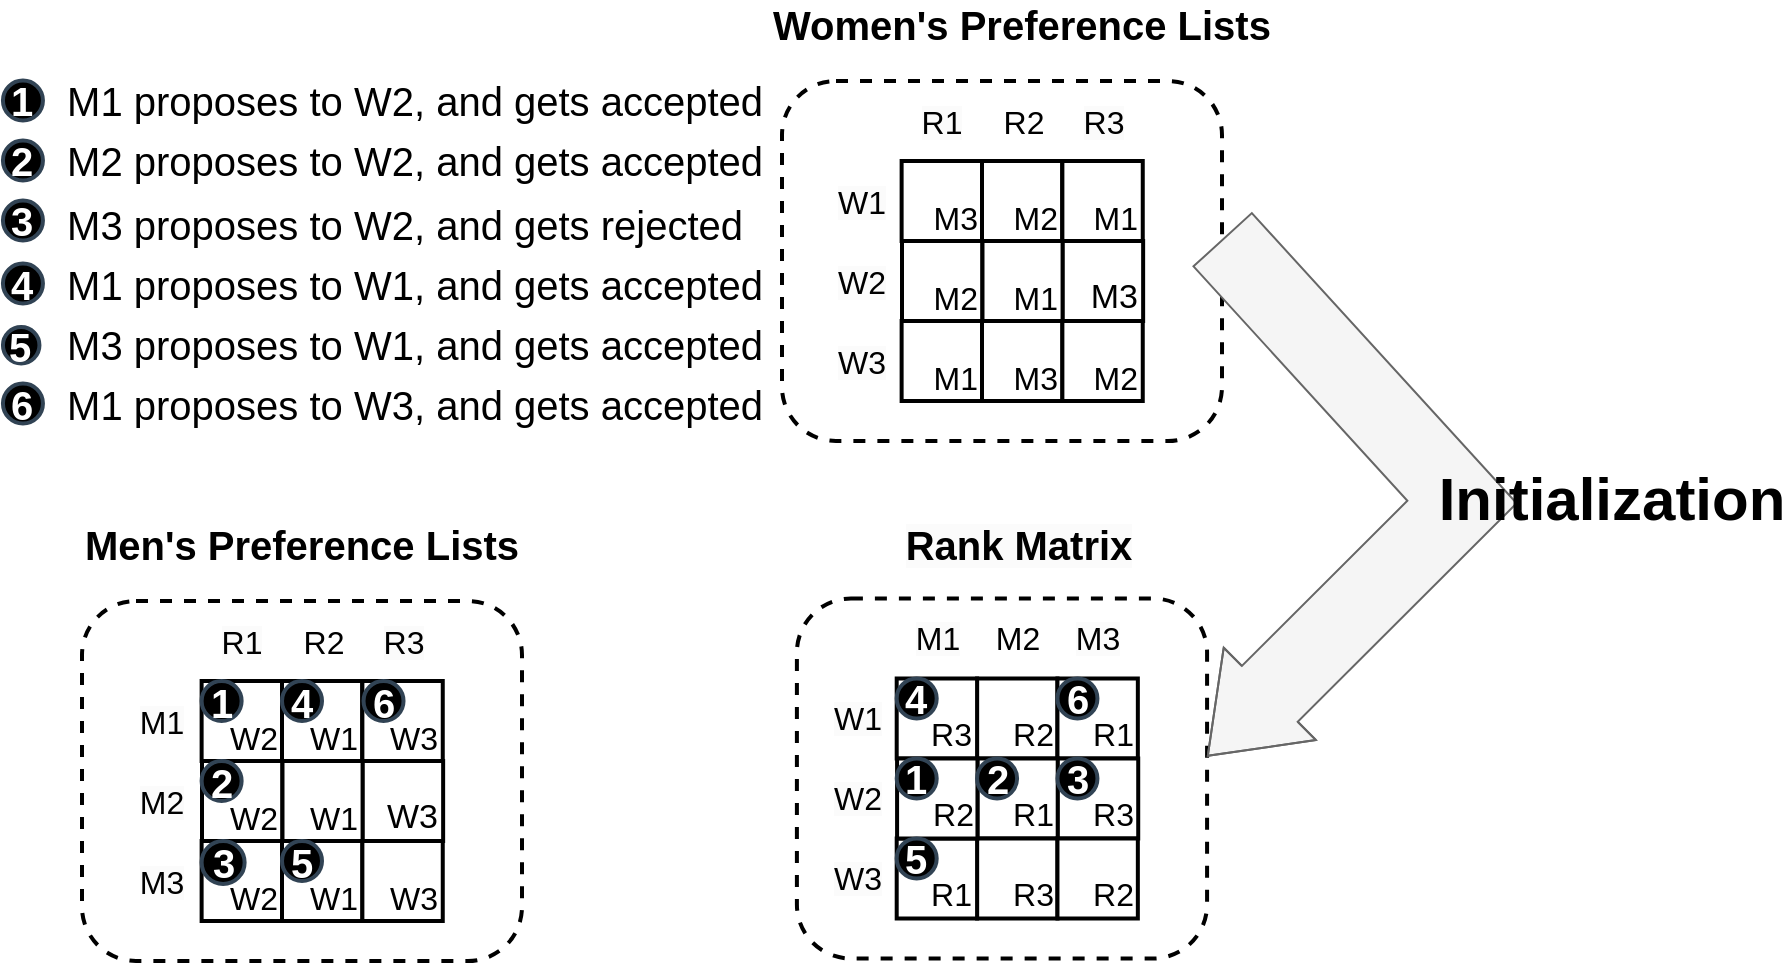 <mxfile version="24.7.2" type="github">
  <diagram name="Page-1" id="hLBeSpaL_WLC4d95S9IL">
    <mxGraphModel dx="1641" dy="1163" grid="1" gridSize="10" guides="1" tooltips="1" connect="1" arrows="1" fold="1" page="1" pageScale="1" pageWidth="850" pageHeight="1100" math="0" shadow="0">
      <root>
        <mxCell id="0" />
        <mxCell id="1" parent="0" />
        <mxCell id="XWL8p9wdiY37lmxaxb0n-114" value="" style="rounded=1;whiteSpace=wrap;html=1;strokeWidth=2;dashed=1;" parent="1" vertex="1">
          <mxGeometry x="300" y="438.5" width="220" height="180" as="geometry" />
        </mxCell>
        <mxCell id="XWL8p9wdiY37lmxaxb0n-115" value="" style="rounded=1;whiteSpace=wrap;html=1;strokeWidth=2;dashed=1;" parent="1" vertex="1">
          <mxGeometry x="657.45" y="437.25" width="205.09" height="180" as="geometry" />
        </mxCell>
        <mxCell id="XWL8p9wdiY37lmxaxb0n-38" value="1" style="ellipse;whiteSpace=wrap;html=1;aspect=fixed;strokeColor=#314354;align=center;verticalAlign=middle;fontFamily=Helvetica;fontSize=20;fillColor=#000000;fontColor=#ffffff;fontStyle=1;strokeWidth=2;" parent="1" vertex="1">
          <mxGeometry x="260.47" y="178.25" width="20" height="20" as="geometry" />
        </mxCell>
        <mxCell id="XWL8p9wdiY37lmxaxb0n-39" value="2" style="ellipse;whiteSpace=wrap;html=1;aspect=fixed;strokeColor=#314354;align=center;verticalAlign=middle;fontFamily=Helvetica;fontSize=20;fillColor=#000000;fontColor=#ffffff;fontStyle=1;strokeWidth=2;" parent="1" vertex="1">
          <mxGeometry x="260.47" y="208.25" width="20" height="20" as="geometry" />
        </mxCell>
        <mxCell id="XWL8p9wdiY37lmxaxb0n-40" value="3" style="ellipse;whiteSpace=wrap;html=1;aspect=fixed;strokeColor=#314354;align=center;verticalAlign=middle;fontFamily=Helvetica;fontSize=20;fillColor=#000000;fontColor=#ffffff;fontStyle=1;strokeWidth=2;" parent="1" vertex="1">
          <mxGeometry x="260.47" y="238.25" width="20" height="20" as="geometry" />
        </mxCell>
        <mxCell id="XWL8p9wdiY37lmxaxb0n-41" value="4" style="ellipse;whiteSpace=wrap;html=1;aspect=fixed;strokeColor=#314354;align=center;verticalAlign=middle;fontFamily=Helvetica;fontSize=20;fillColor=#000000;fontColor=#ffffff;fontStyle=1;strokeWidth=2;" parent="1" vertex="1">
          <mxGeometry x="260.47" y="269.75" width="20" height="20" as="geometry" />
        </mxCell>
        <mxCell id="XWL8p9wdiY37lmxaxb0n-42" value="5" style="ellipse;whiteSpace=wrap;html=1;aspect=fixed;strokeColor=#314354;align=center;verticalAlign=middle;fontFamily=Helvetica;fontSize=20;fillColor=#000000;fontColor=#ffffff;fontStyle=1;strokeWidth=2;" parent="1" vertex="1">
          <mxGeometry x="260.47" y="301.5" width="18.25" height="18.25" as="geometry" />
        </mxCell>
        <mxCell id="XWL8p9wdiY37lmxaxb0n-43" value="6" style="ellipse;whiteSpace=wrap;html=1;aspect=fixed;strokeColor=#314354;align=center;verticalAlign=middle;fontFamily=Helvetica;fontSize=20;fillColor=#000000;fontColor=#ffffff;fontStyle=1;strokeWidth=2;" parent="1" vertex="1">
          <mxGeometry x="260.47" y="329.75" width="20" height="20" as="geometry" />
        </mxCell>
        <mxCell id="XWL8p9wdiY37lmxaxb0n-44" value="&lt;h1 style=&quot;font-size: 20px;&quot;&gt;&lt;span style=&quot;font-size: 20px; font-weight: 400;&quot;&gt;&amp;nbsp;M1 proposes to W2, and gets accepted&lt;/span&gt;&lt;/h1&gt;" style="text;strokeColor=none;align=left;fillColor=none;html=1;verticalAlign=middle;whiteSpace=wrap;rounded=0;fontFamily=Helvetica;fontSize=20;fontColor=default;" parent="1" vertex="1">
          <mxGeometry x="285.47" y="173.25" width="384.53" height="30" as="geometry" />
        </mxCell>
        <mxCell id="XWL8p9wdiY37lmxaxb0n-45" value="&lt;h1 style=&quot;font-size: 20px;&quot;&gt;&lt;span style=&quot;font-size: 20px; font-weight: 400;&quot;&gt;&amp;nbsp;M2 proposes to W2, and gets accepted&lt;/span&gt;&lt;/h1&gt;" style="text;strokeColor=none;align=left;fillColor=none;html=1;verticalAlign=middle;whiteSpace=wrap;rounded=0;fontFamily=Helvetica;fontSize=20;fontColor=default;" parent="1" vertex="1">
          <mxGeometry x="285.47" y="203.25" width="384.53" height="30" as="geometry" />
        </mxCell>
        <mxCell id="XWL8p9wdiY37lmxaxb0n-46" value="&lt;h1 style=&quot;font-size: 20px;&quot;&gt;&lt;span style=&quot;font-size: 20px; font-weight: 400;&quot;&gt;&amp;nbsp;M3 proposes to W2, and gets rejected&lt;/span&gt;&lt;/h1&gt;" style="text;strokeColor=none;align=left;fillColor=none;html=1;verticalAlign=middle;whiteSpace=wrap;rounded=0;fontFamily=Helvetica;fontSize=20;fontColor=default;" parent="1" vertex="1">
          <mxGeometry x="285.47" y="234.75" width="394.53" height="30" as="geometry" />
        </mxCell>
        <mxCell id="XWL8p9wdiY37lmxaxb0n-47" value="&lt;h1 style=&quot;font-size: 20px;&quot;&gt;&lt;span style=&quot;font-size: 20px; font-weight: 400;&quot;&gt;&amp;nbsp;M1 proposes to W1, and gets accepted&lt;/span&gt;&lt;/h1&gt;" style="text;strokeColor=none;align=left;fillColor=none;html=1;verticalAlign=middle;whiteSpace=wrap;rounded=0;fontFamily=Helvetica;fontSize=20;fontColor=default;" parent="1" vertex="1">
          <mxGeometry x="285.47" y="264.75" width="394.53" height="30" as="geometry" />
        </mxCell>
        <mxCell id="XWL8p9wdiY37lmxaxb0n-48" value="&lt;h1 style=&quot;font-size: 20px;&quot;&gt;&lt;span style=&quot;font-size: 20px; font-weight: 400;&quot;&gt;&amp;nbsp;M3 proposes to W1, and gets accepted&lt;/span&gt;&lt;/h1&gt;" style="text;strokeColor=none;align=left;fillColor=none;html=1;verticalAlign=middle;whiteSpace=wrap;rounded=0;fontFamily=Helvetica;fontSize=20;fontColor=default;" parent="1" vertex="1">
          <mxGeometry x="285.47" y="294.75" width="414.53" height="30" as="geometry" />
        </mxCell>
        <mxCell id="XWL8p9wdiY37lmxaxb0n-49" value="&lt;h1 style=&quot;font-size: 20px;&quot;&gt;&lt;span style=&quot;font-size: 20px; font-weight: 400;&quot;&gt;&amp;nbsp;M1 proposes to W3, and gets accepted&lt;/span&gt;&lt;/h1&gt;" style="text;strokeColor=none;align=left;fillColor=none;html=1;verticalAlign=middle;whiteSpace=wrap;rounded=0;fontFamily=Helvetica;fontSize=20;fontColor=default;" parent="1" vertex="1">
          <mxGeometry x="285.47" y="324.75" width="404.53" height="30" as="geometry" />
        </mxCell>
        <mxCell id="XWL8p9wdiY37lmxaxb0n-68" value="W1" style="rounded=0;whiteSpace=wrap;html=1;fontSize=16;align=right;verticalAlign=bottom;strokeWidth=2;" parent="1" vertex="1">
          <mxGeometry x="400.0" y="478.5" width="40.09" height="40" as="geometry" />
        </mxCell>
        <mxCell id="XWL8p9wdiY37lmxaxb0n-69" value="W3" style="rounded=0;whiteSpace=wrap;html=1;fontSize=16;align=right;verticalAlign=bottom;strokeWidth=2;" parent="1" vertex="1">
          <mxGeometry x="440.19" y="478.5" width="40.19" height="40" as="geometry" />
        </mxCell>
        <mxCell id="XWL8p9wdiY37lmxaxb0n-70" value="W1" style="rounded=0;whiteSpace=wrap;html=1;fontSize=16;align=right;verticalAlign=bottom;strokeWidth=2;" parent="1" vertex="1">
          <mxGeometry x="400.19" y="518.5" width="40.19" height="40" as="geometry" />
        </mxCell>
        <mxCell id="XWL8p9wdiY37lmxaxb0n-71" value="W3" style="rounded=0;whiteSpace=wrap;html=1;fontSize=17;align=right;verticalAlign=bottom;strokeWidth=2;" parent="1" vertex="1">
          <mxGeometry x="440.38" y="518.5" width="40.19" height="40" as="geometry" />
        </mxCell>
        <mxCell id="XWL8p9wdiY37lmxaxb0n-72" value="W1" style="rounded=0;whiteSpace=wrap;html=1;fontSize=16;align=right;verticalAlign=bottom;strokeWidth=2;" parent="1" vertex="1">
          <mxGeometry x="400" y="558.5" width="40.19" height="40" as="geometry" />
        </mxCell>
        <mxCell id="XWL8p9wdiY37lmxaxb0n-73" value="W3" style="rounded=0;whiteSpace=wrap;html=1;fontSize=16;align=right;verticalAlign=bottom;strokeWidth=2;" parent="1" vertex="1">
          <mxGeometry x="440.19" y="558.5" width="40.19" height="40" as="geometry" />
        </mxCell>
        <mxCell id="XWL8p9wdiY37lmxaxb0n-74" value="W2" style="rounded=0;whiteSpace=wrap;html=1;strokeWidth=2;fontSize=16;align=right;verticalAlign=bottom;" parent="1" vertex="1">
          <mxGeometry x="359.81" y="558.5" width="40.19" height="40" as="geometry" />
        </mxCell>
        <mxCell id="XWL8p9wdiY37lmxaxb0n-75" value="&lt;span style=&quot;font-size: 20px; text-wrap: nowrap;&quot;&gt;&lt;span style=&quot;font-size: 20px;&quot;&gt;Men&#39;s Preference Lists&lt;/span&gt;&lt;/span&gt;" style="text;whiteSpace=wrap;html=1;align=center;strokeColor=none;verticalAlign=middle;strokeWidth=0;fontSize=20;fontStyle=1" parent="1" vertex="1">
          <mxGeometry x="309.96" y="400" width="200.09" height="20" as="geometry" />
        </mxCell>
        <mxCell id="XWL8p9wdiY37lmxaxb0n-76" value="&lt;span style=&quot;color: rgb(0, 0, 0); font-family: Helvetica; font-size: 16px; font-style: normal; font-variant-ligatures: normal; font-variant-caps: normal; font-weight: 400; letter-spacing: normal; orphans: 2; text-indent: 0px; text-transform: none; widows: 2; word-spacing: 0px; -webkit-text-stroke-width: 0px; white-space: normal; background-color: rgb(251, 251, 251); text-decoration-thickness: initial; text-decoration-style: initial; text-decoration-color: initial; float: none; display: inline !important;&quot;&gt;M1&lt;/span&gt;" style="text;whiteSpace=wrap;html=1;align=center;verticalAlign=middle;fontSize=16;" parent="1" vertex="1">
          <mxGeometry x="320.0" y="478.5" width="40" height="40" as="geometry" />
        </mxCell>
        <mxCell id="XWL8p9wdiY37lmxaxb0n-77" value="&lt;span style=&quot;color: rgb(0, 0, 0); font-family: Helvetica; font-size: 16px; font-style: normal; font-variant-ligatures: normal; font-variant-caps: normal; font-weight: 400; letter-spacing: normal; orphans: 2; text-indent: 0px; text-transform: none; widows: 2; word-spacing: 0px; -webkit-text-stroke-width: 0px; white-space: normal; background-color: rgb(251, 251, 251); text-decoration-thickness: initial; text-decoration-style: initial; text-decoration-color: initial; float: none; display: inline !important;&quot;&gt;M2&lt;/span&gt;" style="text;whiteSpace=wrap;html=1;align=center;verticalAlign=middle;fontSize=16;" parent="1" vertex="1">
          <mxGeometry x="320.0" y="518.5" width="40" height="40" as="geometry" />
        </mxCell>
        <mxCell id="XWL8p9wdiY37lmxaxb0n-78" value="&lt;span style=&quot;color: rgb(0, 0, 0); font-family: Helvetica; font-size: 16px; font-style: normal; font-variant-ligatures: normal; font-variant-caps: normal; font-weight: 400; letter-spacing: normal; orphans: 2; text-indent: 0px; text-transform: none; widows: 2; word-spacing: 0px; -webkit-text-stroke-width: 0px; white-space: normal; background-color: rgb(251, 251, 251); text-decoration-thickness: initial; text-decoration-style: initial; text-decoration-color: initial; float: none; display: inline !important;&quot;&gt;M3&lt;/span&gt;" style="text;whiteSpace=wrap;html=1;align=center;verticalAlign=middle;fontSize=16;" parent="1" vertex="1">
          <mxGeometry x="320.0" y="558.5" width="40" height="40" as="geometry" />
        </mxCell>
        <mxCell id="XWL8p9wdiY37lmxaxb0n-79" value="&lt;span style=&quot;color: rgb(0, 0, 0); font-family: Helvetica; font-size: 16px; font-style: normal; font-variant-ligatures: normal; font-variant-caps: normal; font-weight: 400; letter-spacing: normal; orphans: 2; text-indent: 0px; text-transform: none; widows: 2; word-spacing: 0px; -webkit-text-stroke-width: 0px; white-space: normal; background-color: rgb(251, 251, 251); text-decoration-thickness: initial; text-decoration-style: initial; text-decoration-color: initial; float: none; display: inline !important;&quot;&gt;R1&lt;/span&gt;" style="text;whiteSpace=wrap;html=1;align=center;verticalAlign=middle;fontSize=16;" parent="1" vertex="1">
          <mxGeometry x="360.19" y="438.5" width="40" height="40" as="geometry" />
        </mxCell>
        <mxCell id="XWL8p9wdiY37lmxaxb0n-80" value="R2" style="text;whiteSpace=wrap;html=1;align=center;verticalAlign=middle;fontSize=16;" parent="1" vertex="1">
          <mxGeometry x="400.76" y="438.5" width="40" height="40" as="geometry" />
        </mxCell>
        <mxCell id="XWL8p9wdiY37lmxaxb0n-81" value="&lt;span style=&quot;color: rgb(0, 0, 0); font-family: Helvetica; font-size: 16px; font-style: normal; font-variant-ligatures: normal; font-variant-caps: normal; font-weight: 400; letter-spacing: normal; orphans: 2; text-indent: 0px; text-transform: none; widows: 2; word-spacing: 0px; -webkit-text-stroke-width: 0px; white-space: normal; background-color: rgb(251, 251, 251); text-decoration-thickness: initial; text-decoration-style: initial; text-decoration-color: initial; float: none; display: inline !important;&quot;&gt;R3&lt;/span&gt;" style="text;whiteSpace=wrap;html=1;align=center;verticalAlign=middle;fontSize=16;" parent="1" vertex="1">
          <mxGeometry x="440.57" y="438.5" width="40" height="40" as="geometry" />
        </mxCell>
        <mxCell id="XWL8p9wdiY37lmxaxb0n-82" value="W2" style="rounded=0;whiteSpace=wrap;html=1;strokeWidth=2;fontSize=16;align=right;verticalAlign=bottom;" parent="1" vertex="1">
          <mxGeometry x="360.0" y="518.5" width="40.09" height="40" as="geometry" />
        </mxCell>
        <mxCell id="XWL8p9wdiY37lmxaxb0n-83" value="&lt;span style=&quot;font-size: 16px;&quot;&gt;W2&lt;/span&gt;" style="rounded=0;whiteSpace=wrap;html=1;strokeWidth=2;fontSize=16;strokeColor=default;align=right;verticalAlign=bottom;fontFamily=Helvetica;fontColor=default;fillColor=default;fontStyle=0" parent="1" vertex="1">
          <mxGeometry x="359.81" y="478.5" width="40.19" height="40" as="geometry" />
        </mxCell>
        <mxCell id="XWL8p9wdiY37lmxaxb0n-85" value="R2" style="rounded=0;whiteSpace=wrap;html=1;fontSize=16;align=right;verticalAlign=bottom;strokeWidth=2;" parent="1" vertex="1">
          <mxGeometry x="747.54" y="477.25" width="40.19" height="40" as="geometry" />
        </mxCell>
        <mxCell id="XWL8p9wdiY37lmxaxb0n-86" value="R1" style="rounded=0;whiteSpace=wrap;html=1;fontSize=16;align=right;verticalAlign=bottom;strokeWidth=2;" parent="1" vertex="1">
          <mxGeometry x="787.73" y="477.25" width="40.19" height="40" as="geometry" />
        </mxCell>
        <mxCell id="XWL8p9wdiY37lmxaxb0n-87" value="R1" style="rounded=0;whiteSpace=wrap;html=1;fontSize=16;align=right;verticalAlign=bottom;strokeWidth=2;" parent="1" vertex="1">
          <mxGeometry x="747.73" y="517.25" width="40.19" height="40" as="geometry" />
        </mxCell>
        <mxCell id="XWL8p9wdiY37lmxaxb0n-88" value="R3" style="rounded=0;whiteSpace=wrap;html=1;fontSize=16;align=right;verticalAlign=bottom;strokeWidth=2;" parent="1" vertex="1">
          <mxGeometry x="787.92" y="517.25" width="40.19" height="40" as="geometry" />
        </mxCell>
        <mxCell id="XWL8p9wdiY37lmxaxb0n-89" value="R3" style="rounded=0;whiteSpace=wrap;html=1;fontSize=16;align=right;verticalAlign=bottom;strokeWidth=2;" parent="1" vertex="1">
          <mxGeometry x="747.54" y="557.25" width="40.19" height="40" as="geometry" />
        </mxCell>
        <mxCell id="XWL8p9wdiY37lmxaxb0n-90" value="R2" style="rounded=0;whiteSpace=wrap;html=1;fontSize=16;align=right;verticalAlign=bottom;strokeWidth=2;" parent="1" vertex="1">
          <mxGeometry x="787.73" y="557.25" width="40.19" height="40" as="geometry" />
        </mxCell>
        <mxCell id="XWL8p9wdiY37lmxaxb0n-91" value="R1" style="rounded=0;whiteSpace=wrap;html=1;strokeWidth=2;fontSize=16;align=right;verticalAlign=bottom;" parent="1" vertex="1">
          <mxGeometry x="707.35" y="557.25" width="40.19" height="40" as="geometry" />
        </mxCell>
        <mxCell id="XWL8p9wdiY37lmxaxb0n-92" value="R3" style="rounded=0;whiteSpace=wrap;html=1;strokeWidth=2;fontSize=16;align=right;verticalAlign=bottom;" parent="1" vertex="1">
          <mxGeometry x="707.35" y="477.25" width="40.19" height="40" as="geometry" />
        </mxCell>
        <mxCell id="XWL8p9wdiY37lmxaxb0n-93" value="&lt;span style=&quot;color: rgb(0, 0, 0); font-family: Helvetica; font-size: 20px; font-style: normal; font-variant-ligatures: normal; font-variant-caps: normal; letter-spacing: normal; orphans: 2; text-indent: 0px; text-transform: none; widows: 2; word-spacing: 0px; -webkit-text-stroke-width: 0px; white-space: nowrap; background-color: rgb(251, 251, 251); text-decoration-thickness: initial; text-decoration-style: initial; text-decoration-color: initial; float: none; display: inline !important;&quot;&gt;Rank Matrix&lt;/span&gt;" style="text;whiteSpace=wrap;html=1;align=center;strokeColor=none;verticalAlign=middle;strokeWidth=0;fontSize=20;fontStyle=1" parent="1" vertex="1">
          <mxGeometry x="728.68" y="400" width="79.24" height="20" as="geometry" />
        </mxCell>
        <mxCell id="XWL8p9wdiY37lmxaxb0n-94" value="&lt;span style=&quot;color: rgb(0, 0, 0); font-family: Helvetica; font-size: 16px; font-style: normal; font-variant-ligatures: normal; font-variant-caps: normal; font-weight: 400; letter-spacing: normal; orphans: 2; text-indent: 0px; text-transform: none; widows: 2; word-spacing: 0px; -webkit-text-stroke-width: 0px; white-space: normal; background-color: rgb(251, 251, 251); text-decoration-thickness: initial; text-decoration-style: initial; text-decoration-color: initial; float: none; display: inline !important;&quot;&gt;W1&lt;/span&gt;" style="text;whiteSpace=wrap;html=1;align=center;verticalAlign=middle;fontSize=16;" parent="1" vertex="1">
          <mxGeometry x="667.54" y="477.25" width="40" height="40" as="geometry" />
        </mxCell>
        <mxCell id="XWL8p9wdiY37lmxaxb0n-95" value="&lt;span style=&quot;color: rgb(0, 0, 0); font-family: Helvetica; font-size: 16px; font-style: normal; font-variant-ligatures: normal; font-variant-caps: normal; font-weight: 400; letter-spacing: normal; orphans: 2; text-indent: 0px; text-transform: none; widows: 2; word-spacing: 0px; -webkit-text-stroke-width: 0px; white-space: normal; background-color: rgb(251, 251, 251); text-decoration-thickness: initial; text-decoration-style: initial; text-decoration-color: initial; float: none; display: inline !important;&quot;&gt;W2&lt;/span&gt;" style="text;whiteSpace=wrap;html=1;align=center;verticalAlign=middle;fontSize=16;" parent="1" vertex="1">
          <mxGeometry x="667.54" y="517.25" width="40" height="40" as="geometry" />
        </mxCell>
        <mxCell id="XWL8p9wdiY37lmxaxb0n-96" value="&lt;span style=&quot;color: rgb(0, 0, 0); font-family: Helvetica; font-size: 16px; font-style: normal; font-variant-ligatures: normal; font-variant-caps: normal; font-weight: 400; letter-spacing: normal; orphans: 2; text-indent: 0px; text-transform: none; widows: 2; word-spacing: 0px; -webkit-text-stroke-width: 0px; white-space: normal; background-color: rgb(251, 251, 251); text-decoration-thickness: initial; text-decoration-style: initial; text-decoration-color: initial; float: none; display: inline !important;&quot;&gt;W3&lt;/span&gt;" style="text;whiteSpace=wrap;html=1;align=center;verticalAlign=middle;fontSize=16;" parent="1" vertex="1">
          <mxGeometry x="667.54" y="557.25" width="40" height="40" as="geometry" />
        </mxCell>
        <mxCell id="XWL8p9wdiY37lmxaxb0n-97" value="&lt;span style=&quot;color: rgb(0, 0, 0); font-family: Helvetica; font-size: 16px; font-style: normal; font-variant-ligatures: normal; font-variant-caps: normal; font-weight: 400; letter-spacing: normal; orphans: 2; text-indent: 0px; text-transform: none; widows: 2; word-spacing: 0px; -webkit-text-stroke-width: 0px; white-space: normal; background-color: rgb(251, 251, 251); text-decoration-thickness: initial; text-decoration-style: initial; text-decoration-color: initial; float: none; display: inline !important;&quot;&gt;M1&lt;/span&gt;" style="text;whiteSpace=wrap;html=1;align=center;verticalAlign=middle;fontSize=16;" parent="1" vertex="1">
          <mxGeometry x="707.73" y="437.25" width="40" height="40" as="geometry" />
        </mxCell>
        <mxCell id="XWL8p9wdiY37lmxaxb0n-98" value="M2" style="text;whiteSpace=wrap;html=1;align=center;verticalAlign=middle;fontSize=16;" parent="1" vertex="1">
          <mxGeometry x="748.3" y="437.25" width="40" height="40" as="geometry" />
        </mxCell>
        <mxCell id="XWL8p9wdiY37lmxaxb0n-99" value="&lt;span style=&quot;color: rgb(0, 0, 0); font-family: Helvetica; font-size: 16px; font-style: normal; font-variant-ligatures: normal; font-variant-caps: normal; font-weight: 400; letter-spacing: normal; orphans: 2; text-indent: 0px; text-transform: none; widows: 2; word-spacing: 0px; -webkit-text-stroke-width: 0px; white-space: normal; background-color: rgb(251, 251, 251); text-decoration-thickness: initial; text-decoration-style: initial; text-decoration-color: initial; float: none; display: inline !important;&quot;&gt;M3&lt;/span&gt;" style="text;whiteSpace=wrap;html=1;align=center;verticalAlign=middle;fontSize=16;" parent="1" vertex="1">
          <mxGeometry x="788.11" y="437.25" width="40" height="40" as="geometry" />
        </mxCell>
        <mxCell id="XWL8p9wdiY37lmxaxb0n-100" value="&lt;span style=&quot;font-size: 16px;&quot;&gt;R2&lt;/span&gt;" style="rounded=0;whiteSpace=wrap;html=1;strokeWidth=2;fontSize=16;strokeColor=default;align=right;verticalAlign=bottom;fontFamily=Helvetica;fontColor=default;fillColor=default;fontStyle=0" parent="1" vertex="1">
          <mxGeometry x="707.54" y="517.25" width="40.19" height="40" as="geometry" />
        </mxCell>
        <mxCell id="XWL8p9wdiY37lmxaxb0n-102" value="1" style="ellipse;whiteSpace=wrap;html=1;aspect=fixed;strokeColor=#314354;align=center;verticalAlign=middle;fontFamily=Helvetica;fontSize=20;fillColor=#000000;fontColor=#ffffff;fontStyle=1;strokeWidth=2;" parent="1" vertex="1">
          <mxGeometry x="359.81" y="478.5" width="20" height="20" as="geometry" />
        </mxCell>
        <mxCell id="XWL8p9wdiY37lmxaxb0n-103" value="2" style="ellipse;whiteSpace=wrap;html=1;aspect=fixed;strokeColor=#314354;align=center;verticalAlign=middle;fontFamily=Helvetica;fontSize=20;fillColor=#000000;fontColor=#ffffff;fontStyle=1;strokeWidth=2;" parent="1" vertex="1">
          <mxGeometry x="359.81" y="518.5" width="20" height="20" as="geometry" />
        </mxCell>
        <mxCell id="XWL8p9wdiY37lmxaxb0n-104" value="3" style="ellipse;whiteSpace=wrap;html=1;aspect=fixed;strokeColor=#314354;align=center;verticalAlign=middle;fontFamily=Helvetica;fontSize=20;fillColor=#000000;fontColor=#ffffff;fontStyle=1;strokeWidth=2;" parent="1" vertex="1">
          <mxGeometry x="359.81" y="558.5" width="21.5" height="21.5" as="geometry" />
        </mxCell>
        <mxCell id="XWL8p9wdiY37lmxaxb0n-105" value="4" style="ellipse;whiteSpace=wrap;html=1;aspect=fixed;strokeColor=#314354;align=center;verticalAlign=middle;fontFamily=Helvetica;fontSize=20;fillColor=#000000;fontColor=#ffffff;fontStyle=1;strokeWidth=2;" parent="1" vertex="1">
          <mxGeometry x="400" y="478.5" width="20" height="20" as="geometry" />
        </mxCell>
        <mxCell id="XWL8p9wdiY37lmxaxb0n-106" value="5" style="ellipse;whiteSpace=wrap;html=1;aspect=fixed;strokeColor=#314354;align=center;verticalAlign=middle;fontFamily=Helvetica;fontSize=20;fillColor=#000000;fontColor=#ffffff;fontStyle=1;strokeWidth=2;" parent="1" vertex="1">
          <mxGeometry x="400" y="558.5" width="20" height="20" as="geometry" />
        </mxCell>
        <mxCell id="XWL8p9wdiY37lmxaxb0n-107" value="6" style="ellipse;whiteSpace=wrap;html=1;aspect=fixed;strokeColor=#314354;align=center;verticalAlign=middle;fontFamily=Helvetica;fontSize=20;fillColor=#000000;fontColor=#ffffff;fontStyle=1;strokeWidth=2;" parent="1" vertex="1">
          <mxGeometry x="440.76" y="478.5" width="20" height="20" as="geometry" />
        </mxCell>
        <mxCell id="XWL8p9wdiY37lmxaxb0n-108" value="1" style="ellipse;whiteSpace=wrap;html=1;aspect=fixed;strokeColor=#314354;align=center;verticalAlign=middle;fontFamily=Helvetica;fontSize=20;fillColor=#000000;fontColor=#ffffff;fontStyle=1;strokeWidth=2;" parent="1" vertex="1">
          <mxGeometry x="707.35" y="517.25" width="20" height="20" as="geometry" />
        </mxCell>
        <mxCell id="XWL8p9wdiY37lmxaxb0n-109" value="5" style="ellipse;whiteSpace=wrap;html=1;aspect=fixed;strokeColor=#314354;align=center;verticalAlign=middle;fontFamily=Helvetica;fontSize=20;fillColor=#000000;fontColor=#ffffff;fontStyle=1;strokeWidth=2;" parent="1" vertex="1">
          <mxGeometry x="707.35" y="557.25" width="20" height="20" as="geometry" />
        </mxCell>
        <mxCell id="XWL8p9wdiY37lmxaxb0n-110" value="4" style="ellipse;whiteSpace=wrap;html=1;aspect=fixed;strokeColor=#314354;align=center;verticalAlign=middle;fontFamily=Helvetica;fontSize=20;fillColor=#000000;fontColor=#ffffff;fontStyle=1;strokeWidth=2;" parent="1" vertex="1">
          <mxGeometry x="707.35" y="477.25" width="20" height="20" as="geometry" />
        </mxCell>
        <mxCell id="XWL8p9wdiY37lmxaxb0n-111" value="2" style="ellipse;whiteSpace=wrap;html=1;aspect=fixed;strokeColor=#314354;align=center;verticalAlign=middle;fontFamily=Helvetica;fontSize=20;fillColor=#000000;fontColor=#ffffff;fontStyle=1;strokeWidth=2;" parent="1" vertex="1">
          <mxGeometry x="747.54" y="517.25" width="20" height="20" as="geometry" />
        </mxCell>
        <mxCell id="XWL8p9wdiY37lmxaxb0n-112" value="3" style="ellipse;whiteSpace=wrap;html=1;aspect=fixed;strokeColor=#314354;align=center;verticalAlign=middle;fontFamily=Helvetica;fontSize=20;fillColor=#000000;fontColor=#ffffff;fontStyle=1;spacing=0;strokeWidth=2;" parent="1" vertex="1">
          <mxGeometry x="787.73" y="517.25" width="20" height="20" as="geometry" />
        </mxCell>
        <mxCell id="XWL8p9wdiY37lmxaxb0n-113" value="6" style="ellipse;whiteSpace=wrap;html=1;aspect=fixed;strokeColor=#314354;align=center;verticalAlign=middle;fontFamily=Helvetica;fontSize=20;fillColor=#000000;fontColor=#ffffff;fontStyle=1;strokeWidth=2;" parent="1" vertex="1">
          <mxGeometry x="787.73" y="477.25" width="20" height="20" as="geometry" />
        </mxCell>
        <mxCell id="tuGhbpV8Ae8U0IzuTpyk-47" value="" style="rounded=1;whiteSpace=wrap;html=1;strokeWidth=2;dashed=1;" vertex="1" parent="1">
          <mxGeometry x="650" y="178.5" width="220" height="180" as="geometry" />
        </mxCell>
        <mxCell id="tuGhbpV8Ae8U0IzuTpyk-48" value="M2" style="rounded=0;whiteSpace=wrap;html=1;fontSize=16;align=right;verticalAlign=bottom;strokeWidth=2;" vertex="1" parent="1">
          <mxGeometry x="750" y="218.5" width="40.09" height="40" as="geometry" />
        </mxCell>
        <mxCell id="tuGhbpV8Ae8U0IzuTpyk-49" value="M1" style="rounded=0;whiteSpace=wrap;html=1;fontSize=16;align=right;verticalAlign=bottom;strokeWidth=2;" vertex="1" parent="1">
          <mxGeometry x="790.19" y="218.5" width="40.19" height="40" as="geometry" />
        </mxCell>
        <mxCell id="tuGhbpV8Ae8U0IzuTpyk-50" value="M1" style="rounded=0;whiteSpace=wrap;html=1;fontSize=16;align=right;verticalAlign=bottom;strokeWidth=2;" vertex="1" parent="1">
          <mxGeometry x="750.19" y="258.5" width="40.19" height="40" as="geometry" />
        </mxCell>
        <mxCell id="tuGhbpV8Ae8U0IzuTpyk-51" value="M3" style="rounded=0;whiteSpace=wrap;html=1;fontSize=17;align=right;verticalAlign=bottom;strokeWidth=2;" vertex="1" parent="1">
          <mxGeometry x="790.38" y="258.5" width="40.19" height="40" as="geometry" />
        </mxCell>
        <mxCell id="tuGhbpV8Ae8U0IzuTpyk-52" value="M3" style="rounded=0;whiteSpace=wrap;html=1;fontSize=16;align=right;verticalAlign=bottom;strokeWidth=2;" vertex="1" parent="1">
          <mxGeometry x="750" y="298.5" width="40.19" height="40" as="geometry" />
        </mxCell>
        <mxCell id="tuGhbpV8Ae8U0IzuTpyk-53" value="M2" style="rounded=0;whiteSpace=wrap;html=1;fontSize=16;align=right;verticalAlign=bottom;strokeWidth=2;" vertex="1" parent="1">
          <mxGeometry x="790.19" y="298.5" width="40.19" height="40" as="geometry" />
        </mxCell>
        <mxCell id="tuGhbpV8Ae8U0IzuTpyk-54" value="M1" style="rounded=0;whiteSpace=wrap;html=1;strokeWidth=2;fontSize=16;align=right;verticalAlign=bottom;" vertex="1" parent="1">
          <mxGeometry x="709.81" y="298.5" width="40.19" height="40" as="geometry" />
        </mxCell>
        <mxCell id="tuGhbpV8Ae8U0IzuTpyk-55" value="&lt;span style=&quot;font-size: 20px; text-wrap: nowrap;&quot;&gt;&lt;span style=&quot;font-size: 20px;&quot;&gt;Women&#39;s Preference Lists&lt;/span&gt;&lt;/span&gt;" style="text;whiteSpace=wrap;html=1;align=center;strokeColor=none;verticalAlign=middle;strokeWidth=0;fontSize=20;fontStyle=1" vertex="1" parent="1">
          <mxGeometry x="635.02" y="140" width="270.05" height="20" as="geometry" />
        </mxCell>
        <mxCell id="tuGhbpV8Ae8U0IzuTpyk-56" value="&lt;span style=&quot;color: rgb(0, 0, 0); font-family: Helvetica; font-size: 16px; font-style: normal; font-variant-ligatures: normal; font-variant-caps: normal; font-weight: 400; letter-spacing: normal; orphans: 2; text-indent: 0px; text-transform: none; widows: 2; word-spacing: 0px; -webkit-text-stroke-width: 0px; white-space: normal; background-color: rgb(251, 251, 251); text-decoration-thickness: initial; text-decoration-style: initial; text-decoration-color: initial; float: none; display: inline !important;&quot;&gt;W1&lt;/span&gt;" style="text;whiteSpace=wrap;html=1;align=center;verticalAlign=middle;fontSize=16;" vertex="1" parent="1">
          <mxGeometry x="670.0" y="218.5" width="40" height="40" as="geometry" />
        </mxCell>
        <mxCell id="tuGhbpV8Ae8U0IzuTpyk-57" value="&lt;span style=&quot;color: rgb(0, 0, 0); font-family: Helvetica; font-size: 16px; font-style: normal; font-variant-ligatures: normal; font-variant-caps: normal; font-weight: 400; letter-spacing: normal; orphans: 2; text-indent: 0px; text-transform: none; widows: 2; word-spacing: 0px; -webkit-text-stroke-width: 0px; white-space: normal; background-color: rgb(251, 251, 251); text-decoration-thickness: initial; text-decoration-style: initial; text-decoration-color: initial; float: none; display: inline !important;&quot;&gt;W2&lt;/span&gt;" style="text;whiteSpace=wrap;html=1;align=center;verticalAlign=middle;fontSize=16;" vertex="1" parent="1">
          <mxGeometry x="670.0" y="258.5" width="40" height="40" as="geometry" />
        </mxCell>
        <mxCell id="tuGhbpV8Ae8U0IzuTpyk-58" value="&lt;span style=&quot;color: rgb(0, 0, 0); font-family: Helvetica; font-size: 16px; font-style: normal; font-variant-ligatures: normal; font-variant-caps: normal; font-weight: 400; letter-spacing: normal; orphans: 2; text-indent: 0px; text-transform: none; widows: 2; word-spacing: 0px; -webkit-text-stroke-width: 0px; white-space: normal; background-color: rgb(251, 251, 251); text-decoration-thickness: initial; text-decoration-style: initial; text-decoration-color: initial; float: none; display: inline !important;&quot;&gt;W3&lt;/span&gt;" style="text;whiteSpace=wrap;html=1;align=center;verticalAlign=middle;fontSize=16;" vertex="1" parent="1">
          <mxGeometry x="670.0" y="298.5" width="40" height="40" as="geometry" />
        </mxCell>
        <mxCell id="tuGhbpV8Ae8U0IzuTpyk-59" value="&lt;span style=&quot;color: rgb(0, 0, 0); font-family: Helvetica; font-size: 16px; font-style: normal; font-variant-ligatures: normal; font-variant-caps: normal; font-weight: 400; letter-spacing: normal; orphans: 2; text-indent: 0px; text-transform: none; widows: 2; word-spacing: 0px; -webkit-text-stroke-width: 0px; white-space: normal; background-color: rgb(251, 251, 251); text-decoration-thickness: initial; text-decoration-style: initial; text-decoration-color: initial; float: none; display: inline !important;&quot;&gt;R1&lt;/span&gt;" style="text;whiteSpace=wrap;html=1;align=center;verticalAlign=middle;fontSize=16;" vertex="1" parent="1">
          <mxGeometry x="710.19" y="178.5" width="40" height="40" as="geometry" />
        </mxCell>
        <mxCell id="tuGhbpV8Ae8U0IzuTpyk-60" value="R2" style="text;whiteSpace=wrap;html=1;align=center;verticalAlign=middle;fontSize=16;" vertex="1" parent="1">
          <mxGeometry x="750.76" y="178.5" width="40" height="40" as="geometry" />
        </mxCell>
        <mxCell id="tuGhbpV8Ae8U0IzuTpyk-61" value="&lt;span style=&quot;color: rgb(0, 0, 0); font-family: Helvetica; font-size: 16px; font-style: normal; font-variant-ligatures: normal; font-variant-caps: normal; font-weight: 400; letter-spacing: normal; orphans: 2; text-indent: 0px; text-transform: none; widows: 2; word-spacing: 0px; -webkit-text-stroke-width: 0px; white-space: normal; background-color: rgb(251, 251, 251); text-decoration-thickness: initial; text-decoration-style: initial; text-decoration-color: initial; float: none; display: inline !important;&quot;&gt;R3&lt;/span&gt;" style="text;whiteSpace=wrap;html=1;align=center;verticalAlign=middle;fontSize=16;" vertex="1" parent="1">
          <mxGeometry x="790.57" y="178.5" width="40" height="40" as="geometry" />
        </mxCell>
        <mxCell id="tuGhbpV8Ae8U0IzuTpyk-62" value="M2" style="rounded=0;whiteSpace=wrap;html=1;strokeWidth=2;fontSize=16;align=right;verticalAlign=bottom;" vertex="1" parent="1">
          <mxGeometry x="710" y="258.5" width="40.09" height="40" as="geometry" />
        </mxCell>
        <mxCell id="tuGhbpV8Ae8U0IzuTpyk-63" value="&lt;span style=&quot;font-size: 16px;&quot;&gt;M3&lt;/span&gt;" style="rounded=0;whiteSpace=wrap;html=1;strokeWidth=2;fontSize=16;strokeColor=default;align=right;verticalAlign=bottom;fontFamily=Helvetica;fontColor=default;fillColor=default;fontStyle=0" vertex="1" parent="1">
          <mxGeometry x="709.81" y="218.5" width="40.19" height="40" as="geometry" />
        </mxCell>
        <mxCell id="tuGhbpV8Ae8U0IzuTpyk-70" value="" style="shape=flexArrow;endArrow=classic;html=1;rounded=0;exitX=1;exitY=0.5;exitDx=0;exitDy=0;entryX=1;entryY=0.5;entryDx=0;entryDy=0;width=39.487;endSize=14.274;fillColor=#f5f5f5;strokeColor=#666666;endWidth=24.75;" edge="1" parent="1">
          <mxGeometry width="50" height="50" relative="1" as="geometry">
            <mxPoint x="870.0" y="257.5" as="sourcePoint" />
            <mxPoint x="862.54" y="516.25" as="targetPoint" />
            <Array as="points">
              <mxPoint x="990" y="389" />
            </Array>
          </mxGeometry>
        </mxCell>
        <mxCell id="tuGhbpV8Ae8U0IzuTpyk-71" value="&lt;font style=&quot;font-size: 30px;&quot;&gt;&lt;b&gt;Initialization&lt;/b&gt;&lt;/font&gt;" style="text;html=1;align=center;verticalAlign=middle;whiteSpace=wrap;rounded=0;fontSize=36;" vertex="1" parent="1">
          <mxGeometry x="980" y="354.75" width="170" height="60" as="geometry" />
        </mxCell>
      </root>
    </mxGraphModel>
  </diagram>
</mxfile>
